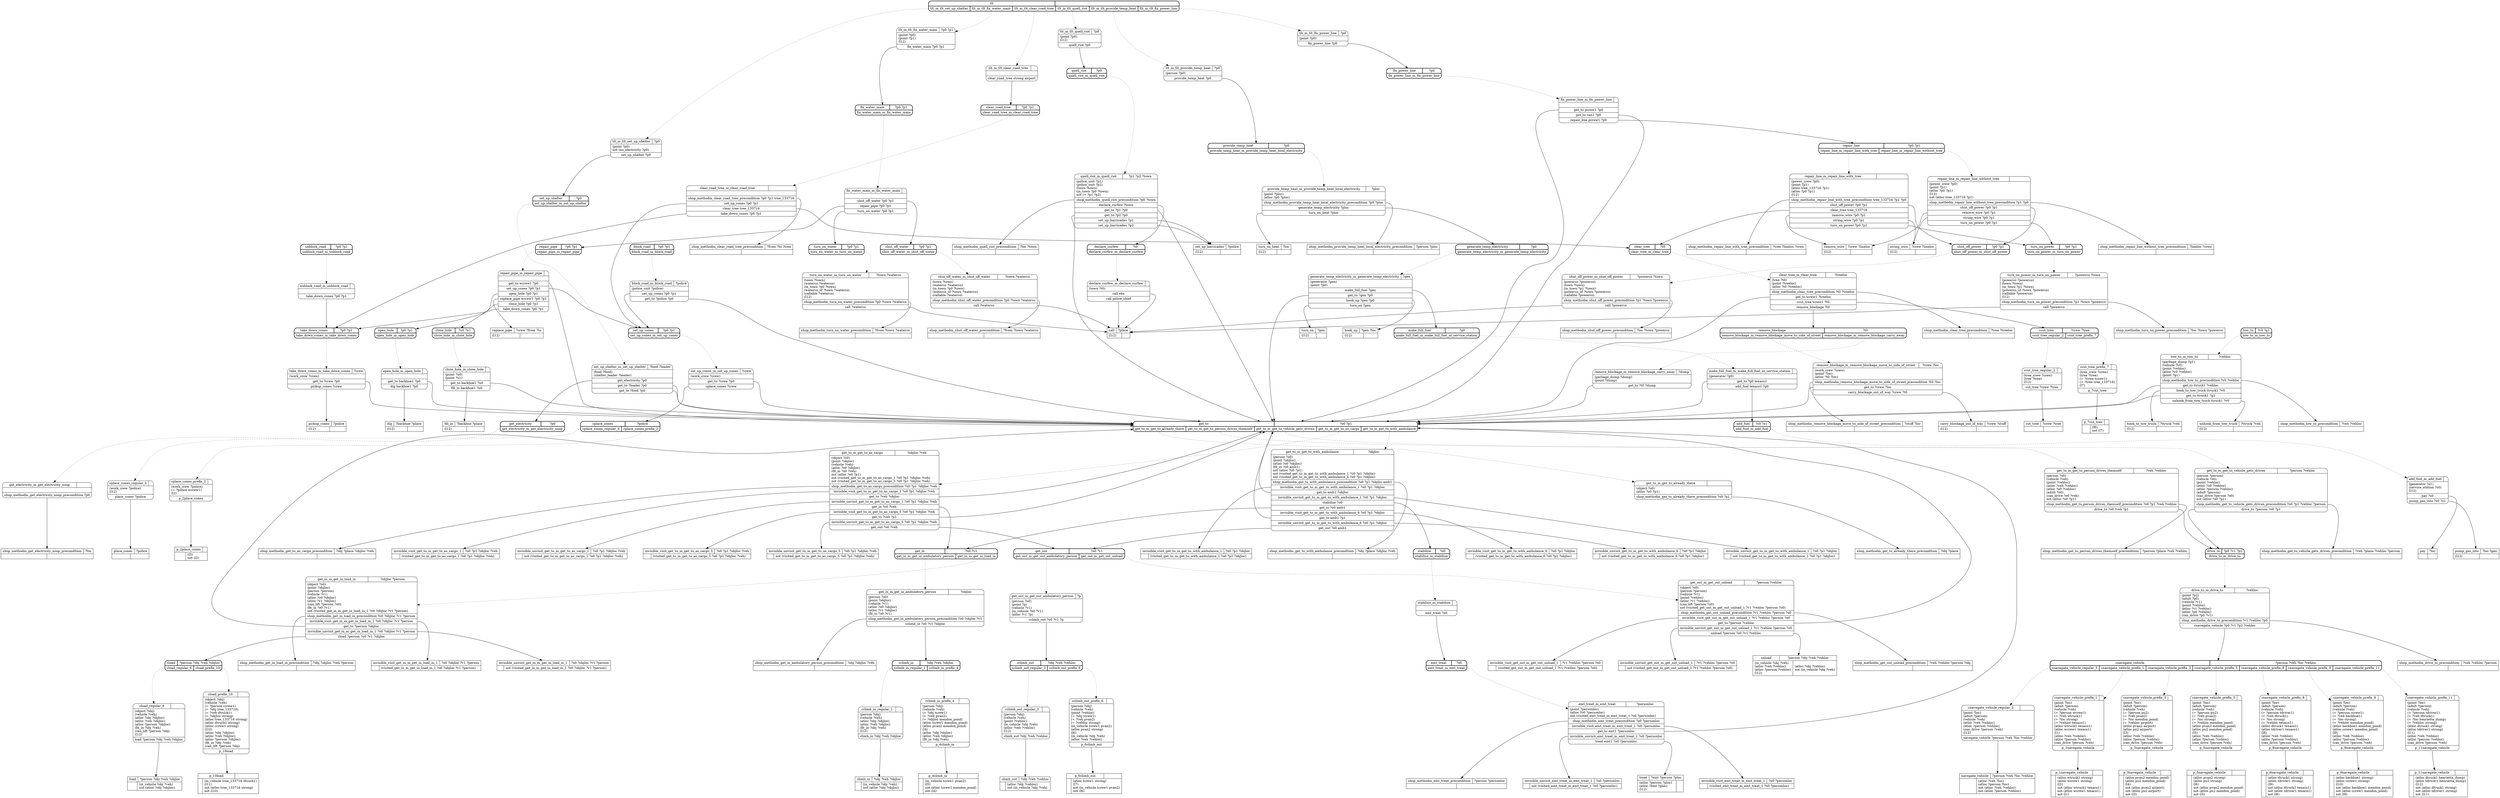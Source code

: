 // Generated by Hype
digraph "somedomain" {
  nodesep=1
  ranksep=1
  // Operators
  node [shape=record]
  "navegate_vehicle" [
    label="{{\N|?person ?veh ?loc ?vehloc}|{|(atloc ?veh ?loc)\l(atloc ?person ?loc)\lnot (atloc ?veh ?vehloc)\lnot (atloc ?person ?vehloc)\l}}"
  ]
  "climb_in" [
    label="{{\N|?obj ?veh ?objloc}|{|(in_vehicle ?obj ?veh)\lnot (atloc ?obj ?objloc)\l}}"
  ]
  "climb_out" [
    label="{{\N|?obj ?veh ?vehloc}|{|(atloc ?obj ?vehloc)\lnot (in_vehicle ?obj ?veh)\l}}"
  ]
  "load" [
    label="{{\N|?person ?obj ?veh ?objloc}|{|(in_vehicle ?obj ?veh)\lnot (atloc ?obj ?objloc)\l}}"
  ]
  "unload" [
    label="{{\N|?person ?obj ?veh ?vehloc}|{(in_vehicle ?obj ?veh)\l(atloc ?veh ?vehloc)\l(atloc ?person ?vehloc)\l(l12)\l|(atloc ?obj ?vehloc)\lnot (in_vehicle ?obj ?veh)\l}}"
  ]
  "treat" [
    label="{{\N|?emt ?person ?ploc}|{(atloc ?person ?ploc)\l(atloc ?emt ?ploc)\l(l12)\l|}}"
  ]
  "call" [
    label="{{\N|?place}|{(l12)\l|}}"
  ]
  "remove_wire" [
    label="{{\N|?crew ?lineloc}|{(l12)\l|}}"
  ]
  "string_wire" [
    label="{{\N|?crew ?lineloc}|{(l12)\l|}}"
  ]
  "carry_blockage_out_of_way" [
    label="{{\N|?crew ?stuff}|{(l12)\l|}}"
  ]
  "cut_tree" [
    label="{{\N|?crew ?tree}|{|}}"
  ]
  "hook_up" [
    label="{{\N|?gen ?loc}|{(l12)\l|}}"
  ]
  "turn_on" [
    label="{{\N|?gen}|{(l12)\l|}}"
  ]
  "pay" [
    label="{{\N|?loc}|{|}}"
  ]
  "pump_gas_into" [
    label="{{\N|?loc ?gen}|{(l12)\l|}}"
  ]
  "turn_on_heat" [
    label="{{\N|?loc}|{(l12)\l|}}"
  ]
  "set_up_barricades" [
    label="{{\N|?police}|{(l12)\l|}}"
  ]
  "place_cones" [
    label="{{\N|?police}|{|}}"
  ]
  "pickup_cones" [
    label="{{\N|?police}|{(l12)\l|}}"
  ]
  "hook_to_tow_truck" [
    label="{{\N|?ttruck ?veh}|{(l12)\l|}}"
  ]
  "unhook_from_tow_truck" [
    label="{{\N|?ttruck ?veh}|{(l12)\l|}}"
  ]
  "dig" [
    label="{{\N|?backhoe ?place}|{(l12)\l|}}"
  ]
  "fill_in" [
    label="{{\N|?backhoe ?place}|{(l12)\l|}}"
  ]
  "replace_pipe" [
    label="{{\N|?crew ?from ?to}|{(l12)\l|}}"
  ]
  "p_1navegate_vehicle" [
    label="{{\N|}|{|(atloc wtruck1 strong)\l(atloc wcrew1 strong)\l(l2)\lnot (atloc wtruck1 texaco1)\lnot (atloc wcrew1 texaco1)\lnot (l1)\l}}"
  ]
  "p_2place_cones" [
    label="{{\N|}|{|(l3)\lnot (l2)\l}}"
  ]
  "p_3navegate_vehicle" [
    label="{{\N|}|{|(atloc pvan2 mendon_pond)\l(atloc pu2 mendon_pond)\l(l4)\lnot (atloc pvan2 airport)\lnot (atloc pu2 airport)\lnot (l3)\l}}"
  ]
  "p_4climb_in" [
    label="{{\N|}|{|(in_vehicle tcrew1 pvan2)\l(l5)\lnot (atloc tcrew1 mendon_pond)\lnot (l4)\l}}"
  ]
  "p_5navegate_vehicle" [
    label="{{\N|}|{|(atloc pvan2 strong)\l(atloc pu2 strong)\l(l6)\lnot (atloc pvan2 mendon_pond)\lnot (atloc pu2 mendon_pond)\lnot (l5)\l}}"
  ]
  "p_6climb_out" [
    label="{{\N|}|{|(atloc tcrew1 strong)\l(l7)\lnot (in_vehicle tcrew1 pvan2)\lnot (l6)\l}}"
  ]
  "p_7cut_tree" [
    label="{{\N|}|{|(l8)\lnot (l7)\l}}"
  ]
  "p_8navegate_vehicle" [
    label="{{\N|}|{|(atloc dtruck1 strong)\l(atloc tdriver1 strong)\l(l9)\lnot (atloc dtruck1 texaco1)\lnot (atloc tdriver1 texaco1)\lnot (l8)\l}}"
  ]
  "p_9navegate_vehicle" [
    label="{{\N|}|{|(atloc backhoe1 strong)\l(atloc ccrew1 strong)\l(l10)\lnot (atloc backhoe1 mendon_pond)\lnot (atloc ccrew1 mendon_pond)\lnot (l9)\l}}"
  ]
  "p_10load" [
    label="{{\N|}|{|(in_vehicle tree_133716 dtruck1)\l(l11)\lnot (atloc tree_133716 strong)\lnot (l10)\l}}"
  ]
  "p_11navegate_vehicle" [
    label="{{\N|}|{|(atloc dtruck1 henrietta_dump)\l(atloc tdriver1 henrietta_dump)\l(l12)\lnot (atloc dtruck1 strong)\lnot (atloc tdriver1 strong)\lnot (l11)\l}}"
  ]
  "shop_methodm_clear_road_tree_precondition" [
    label="{{\N|?from ?to ?tree}|{|}}"
  ]
  "shop_methodm_quell_riot_precondition" [
    label="{{\N|?loc ?town}|{|}}"
  ]
  "shop_methodm_provide_temp_heat_local_electricity_precondition" [
    label="{{\N|?person ?ploc}|{|}}"
  ]
  "shop_methodm_get_electricity_noop_precondition" [
    label="{{\N|?loc}|{|}}"
  ]
  "shop_methodm_tow_to_precondition" [
    label="{{\N|?veh ?vehloc}|{|}}"
  ]
  "shop_methodm_clear_tree_precondition" [
    label="{{\N|?tree ?treeloc}|{|}}"
  ]
  "shop_methodm_remove_blockage_move_to_side_of_street_precondition" [
    label="{{\N|?stuff ?loc}|{|}}"
  ]
  "shop_methodm_repair_line_with_tree_precondition" [
    label="{{\N|?tree ?lineloc ?crew}|{|}}"
  ]
  "shop_methodm_repair_line_without_tree_precondition" [
    label="{{\N|?lineloc ?crew}|{|}}"
  ]
  "shop_methodm_shut_off_power_precondition" [
    label="{{\N|?loc ?town ?powerco}|{|}}"
  ]
  "shop_methodm_turn_on_power_precondition" [
    label="{{\N|?loc ?town ?powerco}|{|}}"
  ]
  "shop_methodm_shut_off_water_precondition" [
    label="{{\N|?from ?town ?waterco}|{|}}"
  ]
  "shop_methodm_turn_on_water_precondition" [
    label="{{\N|?from ?town ?waterco}|{|}}"
  ]
  "shop_methodm_emt_treat_precondition" [
    label="{{\N|?person ?personloc}|{|}}"
  ]
  "shop_methodm_get_to_already_there_precondition" [
    label="{{\N|?obj ?place}|{|}}"
  ]
  "shop_methodm_get_to_person_drives_themself_precondition" [
    label="{{\N|?person ?place ?veh ?vehloc}|{|}}"
  ]
  "shop_methodm_get_to_vehicle_gets_driven_precondition" [
    label="{{\N|?veh ?place ?vehloc ?person}|{|}}"
  ]
  "shop_methodm_get_to_as_cargo_precondition" [
    label="{{\N|?obj ?place ?objloc ?veh}|{|}}"
  ]
  "shop_methodm_get_to_with_ambulance_precondition" [
    label="{{\N|?obj ?place ?objloc ?veh}|{|}}"
  ]
  "shop_methodm_drive_to_precondition" [
    label="{{\N|?veh ?vehloc ?person}|{|}}"
  ]
  "shop_methodm_get_in_ambulatory_person_precondition" [
    label="{{\N|?obj ?objloc ?veh}|{|}}"
  ]
  "shop_methodm_get_in_load_in_precondition" [
    label="{{\N|?obj ?objloc ?veh ?person}|{|}}"
  ]
  "shop_methodm_get_out_unload_precondition" [
    label="{{\N|?veh ?vehloc ?person ?obj}|{|}}"
  ]
  "invisible_visit_get_to_m_get_to_as_cargo_1" [
    label="{{\N|?o0 ?p1 ?objloc ?veh}|{|(visited_get_to_m_get_to_as_cargo_1 ?o0 ?p1 ?objloc ?veh)\l}}"
  ]
  "invisible_unvisit_get_to_m_get_to_as_cargo_1" [
    label="{{\N|?o0 ?p1 ?objloc ?veh}|{|not (visited_get_to_m_get_to_as_cargo_1 ?o0 ?p1 ?objloc ?veh)\l}}"
  ]
  "invisible_visit_get_in_m_get_in_load_in_1" [
    label="{{\N|?o0 ?objloc ?v1 ?person}|{|(visited_get_in_m_get_in_load_in_1 ?o0 ?objloc ?v1 ?person)\l}}"
  ]
  "invisible_unvisit_get_in_m_get_in_load_in_1" [
    label="{{\N|?o0 ?objloc ?v1 ?person}|{|not (visited_get_in_m_get_in_load_in_1 ?o0 ?objloc ?v1 ?person)\l}}"
  ]
  "invisible_visit_get_to_m_get_to_as_cargo_5" [
    label="{{\N|?o0 ?p1 ?objloc ?veh}|{|(visited_get_to_m_get_to_as_cargo_5 ?o0 ?p1 ?objloc ?veh)\l}}"
  ]
  "invisible_unvisit_get_to_m_get_to_as_cargo_5" [
    label="{{\N|?o0 ?p1 ?objloc ?veh}|{|not (visited_get_to_m_get_to_as_cargo_5 ?o0 ?p1 ?objloc ?veh)\l}}"
  ]
  "invisible_visit_get_out_m_get_out_unload_1" [
    label="{{\N|?v1 ?vehloc ?person ?o0}|{|(visited_get_out_m_get_out_unload_1 ?v1 ?vehloc ?person ?o0)\l}}"
  ]
  "invisible_unvisit_get_out_m_get_out_unload_1" [
    label="{{\N|?v1 ?vehloc ?person ?o0}|{|not (visited_get_out_m_get_out_unload_1 ?v1 ?vehloc ?person ?o0)\l}}"
  ]
  "invisible_visit_get_to_m_get_to_with_ambulance_1" [
    label="{{\N|?o0 ?p1 ?objloc}|{|(visited_get_to_m_get_to_with_ambulance_1 ?o0 ?p1 ?objloc)\l}}"
  ]
  "invisible_unvisit_get_to_m_get_to_with_ambulance_1" [
    label="{{\N|?o0 ?p1 ?objloc}|{|not (visited_get_to_m_get_to_with_ambulance_1 ?o0 ?p1 ?objloc)\l}}"
  ]
  "invisible_visit_emt_treat_m_emt_treat_1" [
    label="{{\N|?o0 ?personloc}|{|(visited_emt_treat_m_emt_treat_1 ?o0 ?personloc)\l}}"
  ]
  "invisible_unvisit_emt_treat_m_emt_treat_1" [
    label="{{\N|?o0 ?personloc}|{|not (visited_emt_treat_m_emt_treat_1 ?o0 ?personloc)\l}}"
  ]
  "invisible_visit_get_to_m_get_to_with_ambulance_6" [
    label="{{\N|?o0 ?p1 ?objloc}|{|(visited_get_to_m_get_to_with_ambulance_6 ?o0 ?p1 ?objloc)\l}}"
  ]
  "invisible_unvisit_get_to_m_get_to_with_ambulance_6" [
    label="{{\N|?o0 ?p1 ?objloc}|{|not (visited_get_to_m_get_to_with_ambulance_6 ?o0 ?p1 ?objloc)\l}}"
  ]
  // Methods
  node [shape=Mrecord]
  "tlt" [
    style=bold
    label="{{\N|}|{<0>tlt_m_tlt_set_up_shelter|<1>tlt_m_tlt_fix_water_main|<2>tlt_m_tlt_clear_road_tree|<3>tlt_m_tlt_quell_riot|<4>tlt_m_tlt_provide_temp_heat|<5>tlt_m_tlt_fix_power_line}}"
  ]
  "tlt_m_tlt_set_up_shelter" [
    label="{{\N|?p0}|(point ?p0)\lnot (no_electricity ?p0)\l|<0>set_up_shelter ?p0}"
  ]
  "tlt":0 -> "tlt_m_tlt_set_up_shelter" [style=dotted]
  "tlt_m_tlt_set_up_shelter":0 -> "set_up_shelter"
  "tlt_m_tlt_fix_water_main" [
    label="{{\N|?p0 ?p1}|(point ?p0)\l(point ?p1)\l(l12)\l|<0>fix_water_main ?p0 ?p1}"
  ]
  "tlt":1 -> "tlt_m_tlt_fix_water_main" [style=dotted]
  "tlt_m_tlt_fix_water_main":0 -> "fix_water_main"
  "tlt_m_tlt_clear_road_tree" [
    label="{{\N|}||<0>clear_road_tree strong airport}"
  ]
  "tlt":2 -> "tlt_m_tlt_clear_road_tree" [style=dotted]
  "tlt_m_tlt_clear_road_tree":0 -> "clear_road_tree"
  "tlt_m_tlt_quell_riot" [
    label="{{\N|?p0}|(point ?p0)\l(l12)\l|<0>quell_riot ?p0}"
  ]
  "tlt":3 -> "tlt_m_tlt_quell_riot" [style=dotted]
  "tlt_m_tlt_quell_riot":0 -> "quell_riot"
  "tlt_m_tlt_provide_temp_heat" [
    label="{{\N|?p0}|(person ?p0)\l|<0>provide_temp_heat ?p0}"
  ]
  "tlt":4 -> "tlt_m_tlt_provide_temp_heat" [style=dotted]
  "tlt_m_tlt_provide_temp_heat":0 -> "provide_temp_heat"
  "tlt_m_tlt_fix_power_line" [
    label="{{\N|?p0}|(point ?p0)\l|<0>fix_power_line ?p0}"
  ]
  "tlt":5 -> "tlt_m_tlt_fix_power_line" [style=dotted]
  "tlt_m_tlt_fix_power_line":0 -> "fix_power_line"
  "set_up_shelter" [
    style=bold
    label="{{\N|?p0}|{<0>set_up_shelter_m_set_up_shelter}}"
  ]
  "set_up_shelter_m_set_up_shelter" [
    label="{{\N|?food ?leader}|(food ?food)\l(shelter_leader ?leader)\l|<0>get_electricity ?p0|<1>get_to ?leader ?p0|<2>get_to ?food ?p0}"
  ]
  "set_up_shelter":0 -> "set_up_shelter_m_set_up_shelter" [style=dotted]
  "set_up_shelter_m_set_up_shelter":0 -> "get_electricity"
  "set_up_shelter_m_set_up_shelter":1 -> "get_to"
  "set_up_shelter_m_set_up_shelter":2 -> "get_to"
  "fix_water_main" [
    style=bold
    label="{{\N|?p0 ?p1}|{<0>fix_water_main_m_fix_water_main}}"
  ]
  "fix_water_main_m_fix_water_main" [
    label="{{\N|}||<0>shut_off_water ?p0 ?p1|<1>repair_pipe ?p0 ?p1|<2>turn_on_water ?p0 ?p1}"
  ]
  "fix_water_main":0 -> "fix_water_main_m_fix_water_main" [style=dotted]
  "fix_water_main_m_fix_water_main":0 -> "shut_off_water"
  "fix_water_main_m_fix_water_main":1 -> "repair_pipe"
  "fix_water_main_m_fix_water_main":2 -> "turn_on_water"
  "clear_road_tree" [
    style=bold
    label="{{\N|?p0 ?p1}|{<0>clear_road_tree_m_clear_road_tree}}"
  ]
  "clear_road_tree_m_clear_road_tree" [
    label="{{\N|}||<0>shop_methodm_clear_road_tree_precondition ?p0 ?p1 tree_133716|<1>set_up_cones ?p0 ?p1|<2>clear_tree tree_133716|<3>take_down_cones ?p0 ?p1}"
  ]
  "clear_road_tree":0 -> "clear_road_tree_m_clear_road_tree" [style=dotted]
  "clear_road_tree_m_clear_road_tree":0 -> "shop_methodm_clear_road_tree_precondition"
  "clear_road_tree_m_clear_road_tree":1 -> "set_up_cones"
  "clear_road_tree_m_clear_road_tree":2 -> "clear_tree"
  "clear_road_tree_m_clear_road_tree":3 -> "take_down_cones"
  "quell_riot" [
    style=bold
    label="{{\N|?p0}|{<0>quell_riot_m_quell_riot}}"
  ]
  "quell_riot_m_quell_riot" [
    label="{{\N|?p1 ?p2 ?town}|(police_unit ?p1)\l(police_unit ?p2)\l(town ?town)\l(in_town ?p0 ?town)\lnot (= ?p1 ?p2)\l|<0>shop_methodm_quell_riot_precondition ?p0 ?town|<1>declare_curfew ?town|<2>get_to ?p1 ?p0|<3>get_to ?p2 ?p0|<4>set_up_barricades ?p1|<5>set_up_barricades ?p2}"
  ]
  "quell_riot":0 -> "quell_riot_m_quell_riot" [style=dotted]
  "quell_riot_m_quell_riot":0 -> "shop_methodm_quell_riot_precondition"
  "quell_riot_m_quell_riot":1 -> "declare_curfew"
  "quell_riot_m_quell_riot":2 -> "get_to"
  "quell_riot_m_quell_riot":3 -> "get_to"
  "quell_riot_m_quell_riot":4 -> "set_up_barricades"
  "quell_riot_m_quell_riot":5 -> "set_up_barricades"
  "provide_temp_heat" [
    style=bold
    label="{{\N|?p0}|{<0>provide_temp_heat_m_provide_temp_heat_local_electricity}}"
  ]
  "provide_temp_heat_m_provide_temp_heat_local_electricity" [
    label="{{\N|?ploc}|(point ?ploc)\l(atloc ?p0 ?ploc)\l|<0>shop_methodm_provide_temp_heat_local_electricity_precondition ?p0 ?ploc|<1>generate_temp_electricity ?ploc|<2>turn_on_heat ?ploc}"
  ]
  "provide_temp_heat":0 -> "provide_temp_heat_m_provide_temp_heat_local_electricity" [style=dotted]
  "provide_temp_heat_m_provide_temp_heat_local_electricity":0 -> "shop_methodm_provide_temp_heat_local_electricity_precondition"
  "provide_temp_heat_m_provide_temp_heat_local_electricity":1 -> "generate_temp_electricity"
  "provide_temp_heat_m_provide_temp_heat_local_electricity":2 -> "turn_on_heat"
  "fix_power_line" [
    style=bold
    label="{{\N|?p0}|{<0>fix_power_line_m_fix_power_line}}"
  ]
  "fix_power_line_m_fix_power_line" [
    label="{{\N|}||<0>get_to pcrew1 ?p0|<1>get_to van1 ?p0|<2>repair_line pcrew1 ?p0}"
  ]
  "fix_power_line":0 -> "fix_power_line_m_fix_power_line" [style=dotted]
  "fix_power_line_m_fix_power_line":0 -> "get_to"
  "fix_power_line_m_fix_power_line":1 -> "get_to"
  "fix_power_line_m_fix_power_line":2 -> "repair_line"
  "turn_on_power" [
    style=bold
    label="{{\N|?p0 ?p1}|{<0>turn_on_power_m_turn_on_power}}"
  ]
  "turn_on_power_m_turn_on_power" [
    label="{{\N|?powerco ?town}|(powerco ?powerco)\l(town ?town)\l(in_town ?p1 ?town)\l(powerco_of ?town ?powerco)\l(callable ?powerco)\l(l12)\l|<0>shop_methodm_turn_on_power_precondition ?p1 ?town ?powerco|<1>call ?powerco}"
  ]
  "turn_on_power":0 -> "turn_on_power_m_turn_on_power" [style=dotted]
  "turn_on_power_m_turn_on_power":0 -> "shop_methodm_turn_on_power_precondition"
  "turn_on_power_m_turn_on_power":1 -> "call"
  "clear_tree" [
    style=bold
    label="{{\N|?t0}|{<0>clear_tree_m_clear_tree}}"
  ]
  "clear_tree_m_clear_tree" [
    label="{{\N|?treeloc}|(tree ?t0)\l(point ?treeloc)\l(atloc ?t0 ?treeloc)\l|<0>shop_methodm_clear_tree_precondition ?t0 ?treeloc|<1>get_to tcrew1 ?treeloc|<2>ccut_tree tcrew1 ?t0|<3>remove_blockage ?t0}"
  ]
  "clear_tree":0 -> "clear_tree_m_clear_tree" [style=dotted]
  "clear_tree_m_clear_tree":0 -> "shop_methodm_clear_tree_precondition"
  "clear_tree_m_clear_tree":1 -> "get_to"
  "clear_tree_m_clear_tree":2 -> "ccut_tree"
  "clear_tree_m_clear_tree":3 -> "remove_blockage"
  "close_hole" [
    style=bold
    label="{{\N|?u0 ?u1}|{<0>close_hole_m_close_hole}}"
  ]
  "close_hole_m_close_hole" [
    label="{{\N|}|(point ?u0)\l(point ?u1)\l|<0>get_to backhoe1 ?u0|<1>fill_in backhoe1 ?u0}"
  ]
  "close_hole":0 -> "close_hole_m_close_hole" [style=dotted]
  "close_hole_m_close_hole":0 -> "get_to"
  "close_hole_m_close_hole":1 -> "fill_in"
  "set_up_cones" [
    style=bold
    label="{{\N|?p0 ?p1}|{<0>set_up_cones_m_set_up_cones}}"
  ]
  "set_up_cones_m_set_up_cones" [
    label="{{\N|?crew}|(work_crew ?crew)\l|<0>get_to ?crew ?p0|<1>cplace_cones ?crew}"
  ]
  "set_up_cones":0 -> "set_up_cones_m_set_up_cones" [style=dotted]
  "set_up_cones_m_set_up_cones":0 -> "get_to"
  "set_up_cones_m_set_up_cones":1 -> "cplace_cones"
  "get_in" [
    style=bold
    label="{{\N|?o0 ?v1}|{<0>get_in_m_get_in_ambulatory_person|<1>get_in_m_get_in_load_in}}"
  ]
  "get_in_m_get_in_ambulatory_person" [
    label="{{\N|?objloc}|(person ?o0)\l(point ?objloc)\l(vehicle ?v1)\l(atloc ?o0 ?objloc)\l(atloc ?v1 ?objloc)\l(fit_in ?o0 ?v1)\l|<0>shop_methodm_get_in_ambulatory_person_precondition ?o0 ?objloc ?v1|<1>cclimb_in ?o0 ?v1 ?objloc}"
  ]
  "get_in":0 -> "get_in_m_get_in_ambulatory_person" [style=dotted]
  "get_in_m_get_in_ambulatory_person":0 -> "shop_methodm_get_in_ambulatory_person_precondition"
  "get_in_m_get_in_ambulatory_person":1 -> "cclimb_in"
  "get_in_m_get_in_load_in" [
    label="{{\N|?objloc ?person}|(object ?o0)\l(point ?objloc)\l(person ?person)\l(vehicle ?v1)\l(atloc ?o0 ?objloc)\l(atloc ?v1 ?objloc)\l(can_lift ?person ?o0)\l(fit_in ?o0 ?v1)\lnot (visited_get_in_m_get_in_load_in_1 ?o0 ?objloc ?v1 ?person)\l|<0>shop_methodm_get_in_load_in_precondition ?o0 ?objloc ?v1 ?person|<1>invisible_visit_get_in_m_get_in_load_in_1 ?o0 ?objloc ?v1 ?person|<2>get_to ?person ?objloc|<3>invisible_unvisit_get_in_m_get_in_load_in_1 ?o0 ?objloc ?v1 ?person|<4>cload ?person ?o0 ?v1 ?objloc}"
  ]
  "get_in":1 -> "get_in_m_get_in_load_in" [style=dotted]
  "get_in_m_get_in_load_in":0 -> "shop_methodm_get_in_load_in_precondition"
  "get_in_m_get_in_load_in":1 -> "invisible_visit_get_in_m_get_in_load_in_1"
  "get_in_m_get_in_load_in":2 -> "get_to"
  "get_in_m_get_in_load_in":3 -> "invisible_unvisit_get_in_m_get_in_load_in_1"
  "get_in_m_get_in_load_in":4 -> "cload"
  "get_to" [
    style=bold
    label="{{\N|?o0 ?p1}|{<0>get_to_m_get_to_already_there|<1>get_to_m_get_to_person_drives_themself|<2>get_to_m_get_to_vehicle_gets_driven|<3>get_to_m_get_to_as_cargo|<4>get_to_m_get_to_with_ambulance}}"
  ]
  "get_to_m_get_to_already_there" [
    label="{{\N|}|(object ?o0)\l(atloc ?o0 ?p1)\l|<0>shop_methodm_get_to_already_there_precondition ?o0 ?p1}"
  ]
  "get_to":0 -> "get_to_m_get_to_already_there" [style=dotted]
  "get_to_m_get_to_already_there":0 -> "shop_methodm_get_to_already_there_precondition"
  "get_to_m_get_to_person_drives_themself" [
    label="{{\N|?veh ?vehloc}|(person ?o0)\l(vehicle ?veh)\l(point ?vehloc)\l(atloc ?veh ?vehloc)\l(atloc ?o0 ?vehloc)\l(adult ?o0)\l(can_drive ?o0 ?veh)\lnot (atloc ?o0 ?p1)\l|<0>shop_methodm_get_to_person_drives_themself_precondition ?o0 ?p1 ?veh ?vehloc|<1>drive_to ?o0 ?veh ?p1}"
  ]
  "get_to":1 -> "get_to_m_get_to_person_drives_themself" [style=dotted]
  "get_to_m_get_to_person_drives_themself":0 -> "shop_methodm_get_to_person_drives_themself_precondition"
  "get_to_m_get_to_person_drives_themself":1 -> "drive_to"
  "get_to_m_get_to_vehicle_gets_driven" [
    label="{{\N|?person ?vehloc}|(person ?person)\l(vehicle ?o0)\l(point ?vehloc)\l(atloc ?o0 ?vehloc)\l(atloc ?person ?vehloc)\l(adult ?person)\l(can_drive ?person ?o0)\lnot (atloc ?o0 ?p1)\l|<0>shop_methodm_get_to_vehicle_gets_driven_precondition ?o0 ?p1 ?vehloc ?person|<1>drive_to ?person ?o0 ?p1}"
  ]
  "get_to":2 -> "get_to_m_get_to_vehicle_gets_driven" [style=dotted]
  "get_to_m_get_to_vehicle_gets_driven":0 -> "shop_methodm_get_to_vehicle_gets_driven_precondition"
  "get_to_m_get_to_vehicle_gets_driven":1 -> "drive_to"
  "get_to_m_get_to_as_cargo" [
    label="{{\N|?objloc ?veh}|(object ?o0)\l(point ?objloc)\l(vehicle ?veh)\l(atloc ?o0 ?objloc)\l(fit_in ?o0 ?veh)\lnot (atloc ?o0 ?p1)\lnot (visited_get_to_m_get_to_as_cargo_1 ?o0 ?p1 ?objloc ?veh)\lnot (visited_get_to_m_get_to_as_cargo_5 ?o0 ?p1 ?objloc ?veh)\l|<0>shop_methodm_get_to_as_cargo_precondition ?o0 ?p1 ?objloc ?veh|<1>invisible_visit_get_to_m_get_to_as_cargo_1 ?o0 ?p1 ?objloc ?veh|<2>get_to ?veh ?objloc|<3>invisible_unvisit_get_to_m_get_to_as_cargo_1 ?o0 ?p1 ?objloc ?veh|<4>get_in ?o0 ?veh|<5>invisible_visit_get_to_m_get_to_as_cargo_5 ?o0 ?p1 ?objloc ?veh|<6>get_to ?veh ?p1|<7>invisible_unvisit_get_to_m_get_to_as_cargo_5 ?o0 ?p1 ?objloc ?veh|<8>get_out ?o0 ?veh}"
  ]
  "get_to":3 -> "get_to_m_get_to_as_cargo" [style=dotted]
  "get_to_m_get_to_as_cargo":0 -> "shop_methodm_get_to_as_cargo_precondition"
  "get_to_m_get_to_as_cargo":1 -> "invisible_visit_get_to_m_get_to_as_cargo_1"
  "get_to_m_get_to_as_cargo":2 -> "get_to"
  "get_to_m_get_to_as_cargo":3 -> "invisible_unvisit_get_to_m_get_to_as_cargo_1"
  "get_to_m_get_to_as_cargo":4 -> "get_in"
  "get_to_m_get_to_as_cargo":5 -> "invisible_visit_get_to_m_get_to_as_cargo_5"
  "get_to_m_get_to_as_cargo":6 -> "get_to"
  "get_to_m_get_to_as_cargo":7 -> "invisible_unvisit_get_to_m_get_to_as_cargo_5"
  "get_to_m_get_to_as_cargo":8 -> "get_out"
  "get_to_m_get_to_with_ambulance" [
    label="{{\N|?objloc}|(person ?o0)\l(point ?objloc)\l(atloc ?o0 ?objloc)\l(fit_in ?o0 amb1)\lnot (atloc ?o0 ?p1)\lnot (visited_get_to_m_get_to_with_ambulance_1 ?o0 ?p1 ?objloc)\lnot (visited_get_to_m_get_to_with_ambulance_6 ?o0 ?p1 ?objloc)\l|<0>shop_methodm_get_to_with_ambulance_precondition ?o0 ?p1 ?objloc amb1|<1>invisible_visit_get_to_m_get_to_with_ambulance_1 ?o0 ?p1 ?objloc|<2>get_to amb1 ?objloc|<3>invisible_unvisit_get_to_m_get_to_with_ambulance_1 ?o0 ?p1 ?objloc|<4>stabilize ?o0|<5>get_in ?o0 amb1|<6>invisible_visit_get_to_m_get_to_with_ambulance_6 ?o0 ?p1 ?objloc|<7>get_to amb1 ?p1|<8>invisible_unvisit_get_to_m_get_to_with_ambulance_6 ?o0 ?p1 ?objloc|<9>get_out ?o0 amb1}"
  ]
  "get_to":4 -> "get_to_m_get_to_with_ambulance" [style=dotted]
  "get_to_m_get_to_with_ambulance":0 -> "shop_methodm_get_to_with_ambulance_precondition"
  "get_to_m_get_to_with_ambulance":1 -> "invisible_visit_get_to_m_get_to_with_ambulance_1"
  "get_to_m_get_to_with_ambulance":2 -> "get_to"
  "get_to_m_get_to_with_ambulance":3 -> "invisible_unvisit_get_to_m_get_to_with_ambulance_1"
  "get_to_m_get_to_with_ambulance":4 -> "stabilize"
  "get_to_m_get_to_with_ambulance":5 -> "get_in"
  "get_to_m_get_to_with_ambulance":6 -> "invisible_visit_get_to_m_get_to_with_ambulance_6"
  "get_to_m_get_to_with_ambulance":7 -> "get_to"
  "get_to_m_get_to_with_ambulance":8 -> "invisible_unvisit_get_to_m_get_to_with_ambulance_6"
  "get_to_m_get_to_with_ambulance":9 -> "get_out"
  "remove_blockage" [
    style=bold
    label="{{\N|?t0}|{<0>remove_blockage_m_remove_blockage_move_to_side_of_street|<1>remove_blockage_m_remove_blockage_carry_away}}"
  ]
  "remove_blockage_m_remove_blockage_move_to_side_of_street" [
    label="{{\N|?crew ?loc}|(work_crew ?crew)\l(point ?loc)\l(atloc ?t0 ?loc)\l|<0>shop_methodm_remove_blockage_move_to_side_of_street_precondition ?t0 ?loc|<1>get_to ?crew ?loc|<2>carry_blockage_out_of_way ?crew ?t0}"
  ]
  "remove_blockage":0 -> "remove_blockage_m_remove_blockage_move_to_side_of_street" [style=dotted]
  "remove_blockage_m_remove_blockage_move_to_side_of_street":0 -> "shop_methodm_remove_blockage_move_to_side_of_street_precondition"
  "remove_blockage_m_remove_blockage_move_to_side_of_street":1 -> "get_to"
  "remove_blockage_m_remove_blockage_move_to_side_of_street":2 -> "carry_blockage_out_of_way"
  "remove_blockage_m_remove_blockage_carry_away" [
    label="{{\N|?dump}|(garbage_dump ?dump)\l(point ?dump)\l|<0>get_to ?t0 ?dump}"
  ]
  "remove_blockage":1 -> "remove_blockage_m_remove_blockage_carry_away" [style=dotted]
  "remove_blockage_m_remove_blockage_carry_away":0 -> "get_to"
  "block_road" [
    style=bold
    label="{{\N|?p0 ?p1}|{<0>block_road_m_block_road}}"
  ]
  "block_road_m_block_road" [
    label="{{\N|?police}|(police_unit ?police)\l|<0>set_up_cones ?p0 ?p1|<1>get_to ?police ?p0}"
  ]
  "block_road":0 -> "block_road_m_block_road" [style=dotted]
  "block_road_m_block_road":0 -> "set_up_cones"
  "block_road_m_block_road":1 -> "get_to"
  "take_down_cones" [
    style=bold
    label="{{\N|?p0 ?p1}|{<0>take_down_cones_m_take_down_cones}}"
  ]
  "take_down_cones_m_take_down_cones" [
    label="{{\N|?crew}|(work_crew ?crew)\l|<0>get_to ?crew ?p0|<1>pickup_cones ?crew}"
  ]
  "take_down_cones":0 -> "take_down_cones_m_take_down_cones" [style=dotted]
  "take_down_cones_m_take_down_cones":0 -> "get_to"
  "take_down_cones_m_take_down_cones":1 -> "pickup_cones"
  "shut_off_power" [
    style=bold
    label="{{\N|?p0 ?p1}|{<0>shut_off_power_m_shut_off_power}}"
  ]
  "shut_off_power_m_shut_off_power" [
    label="{{\N|?powerco ?town}|(powerco ?powerco)\l(town ?town)\l(in_town ?p1 ?town)\l(powerco_of ?town ?powerco)\l(callable ?powerco)\l|<0>shop_methodm_shut_off_power_precondition ?p1 ?town ?powerco|<1>call ?powerco}"
  ]
  "shut_off_power":0 -> "shut_off_power_m_shut_off_power" [style=dotted]
  "shut_off_power_m_shut_off_power":0 -> "shop_methodm_shut_off_power_precondition"
  "shut_off_power_m_shut_off_power":1 -> "call"
  "open_hole" [
    style=bold
    label="{{\N|?p0 ?p1}|{<0>open_hole_m_open_hole}}"
  ]
  "open_hole_m_open_hole" [
    label="{{\N|}||<0>get_to backhoe1 ?p0|<1>dig backhoe1 ?p0}"
  ]
  "open_hole":0 -> "open_hole_m_open_hole" [style=dotted]
  "open_hole_m_open_hole":0 -> "get_to"
  "open_hole_m_open_hole":1 -> "dig"
  "declare_curfew" [
    style=bold
    label="{{\N|?t0}|{<0>declare_curfew_m_declare_curfew}}"
  ]
  "declare_curfew_m_declare_curfew" [
    label="{{\N|}|(town ?t0)\l|<0>call ebs|<1>call police_chief}"
  ]
  "declare_curfew":0 -> "declare_curfew_m_declare_curfew" [style=dotted]
  "declare_curfew_m_declare_curfew":0 -> "call"
  "declare_curfew_m_declare_curfew":1 -> "call"
  "turn_on_water" [
    style=bold
    label="{{\N|?p0 ?p1}|{<0>turn_on_water_m_turn_on_water}}"
  ]
  "turn_on_water_m_turn_on_water" [
    label="{{\N|?town ?waterco}|(town ?town)\l(waterco ?waterco)\l(in_town ?p0 ?town)\l(waterco_of ?town ?waterco)\l(callable ?waterco)\l(l12)\l|<0>shop_methodm_turn_on_water_precondition ?p0 ?town ?waterco|<1>call ?waterco}"
  ]
  "turn_on_water":0 -> "turn_on_water_m_turn_on_water" [style=dotted]
  "turn_on_water_m_turn_on_water":0 -> "shop_methodm_turn_on_water_precondition"
  "turn_on_water_m_turn_on_water":1 -> "call"
  "shut_off_water" [
    style=bold
    label="{{\N|?p0 ?p1}|{<0>shut_off_water_m_shut_off_water}}"
  ]
  "shut_off_water_m_shut_off_water" [
    label="{{\N|?town ?waterco}|(town ?town)\l(waterco ?waterco)\l(in_town ?p0 ?town)\l(waterco_of ?town ?waterco)\l(callable ?waterco)\l|<0>shop_methodm_shut_off_water_precondition ?p0 ?town ?waterco|<1>call ?waterco}"
  ]
  "shut_off_water":0 -> "shut_off_water_m_shut_off_water" [style=dotted]
  "shut_off_water_m_shut_off_water":0 -> "shop_methodm_shut_off_water_precondition"
  "shut_off_water_m_shut_off_water":1 -> "call"
  "drive_to" [
    style=bold
    label="{{\N|?p0 ?v1 ?p2}|{<0>drive_to_m_drive_to}}"
  ]
  "drive_to_m_drive_to" [
    label="{{\N|?vehloc}|(point ?p2)\l(adult ?p0)\l(vehicle ?v1)\l(point ?vehloc)\l(atloc ?v1 ?vehloc)\l(atloc ?p0 ?vehloc)\l(can_drive ?p0 ?v1)\l|<0>shop_methodm_drive_to_precondition ?v1 ?vehloc ?p0|<1>cnavegate_vehicle ?p0 ?v1 ?p2 ?vehloc}"
  ]
  "drive_to":0 -> "drive_to_m_drive_to" [style=dotted]
  "drive_to_m_drive_to":0 -> "shop_methodm_drive_to_precondition"
  "drive_to_m_drive_to":1 -> "cnavegate_vehicle"
  "stabilize" [
    style=bold
    label="{{\N|?o0}|{<0>stabilize_m_stabilize}}"
  ]
  "stabilize_m_stabilize" [
    label="{{\N|}||<0>emt_treat ?o0}"
  ]
  "stabilize":0 -> "stabilize_m_stabilize" [style=dotted]
  "stabilize_m_stabilize":0 -> "emt_treat"
  "unblock_road" [
    style=bold
    label="{{\N|?p0 ?p1}|{<0>unblock_road_m_unblock_road}}"
  ]
  "unblock_road_m_unblock_road" [
    label="{{\N|}||<0>take_down_cones ?p0 ?p1}"
  ]
  "unblock_road":0 -> "unblock_road_m_unblock_road" [style=dotted]
  "unblock_road_m_unblock_road":0 -> "take_down_cones"
  "tow_to" [
    style=bold
    label="{{\N|?v0 ?g1}|{<0>tow_to_m_tow_to}}"
  ]
  "tow_to_m_tow_to" [
    label="{{\N|?vehloc}|(garbage_dump ?g1)\l(vehicle ?v0)\l(point ?vehloc)\l(atloc ?v0 ?vehloc)\l(point ?g1)\l|<0>shop_methodm_tow_to_precondition ?v0 ?vehloc|<1>get_to ttruck1 ?vehloc|<2>hook_to_tow_truck ttruck1 ?v0|<3>get_to ttruck1 ?g1|<4>unhook_from_tow_truck ttruck1 ?v0}"
  ]
  "tow_to":0 -> "tow_to_m_tow_to" [style=dotted]
  "tow_to_m_tow_to":0 -> "shop_methodm_tow_to_precondition"
  "tow_to_m_tow_to":1 -> "get_to"
  "tow_to_m_tow_to":2 -> "hook_to_tow_truck"
  "tow_to_m_tow_to":3 -> "get_to"
  "tow_to_m_tow_to":4 -> "unhook_from_tow_truck"
  "repair_line" [
    style=bold
    label="{{\N|?p0 ?p1}|{<0>repair_line_m_repair_line_with_tree|<1>repair_line_m_repair_line_without_tree}}"
  ]
  "repair_line_m_repair_line_with_tree" [
    label="{{\N|}|(power_crew ?p0)\l(point ?p1)\l(atloc tree_133716 ?p1)\l(atloc ?p0 ?p1)\l(l12)\l|<0>shop_methodm_repair_line_with_tree_precondition tree_133716 ?p1 ?p0|<1>shut_off_power ?p0 ?p1|<2>clear_tree tree_133716|<3>remove_wire ?p0 ?p1|<4>string_wire ?p0 ?p1|<5>turn_on_power ?p0 ?p1}"
  ]
  "repair_line":0 -> "repair_line_m_repair_line_with_tree" [style=dotted]
  "repair_line_m_repair_line_with_tree":0 -> "shop_methodm_repair_line_with_tree_precondition"
  "repair_line_m_repair_line_with_tree":1 -> "shut_off_power"
  "repair_line_m_repair_line_with_tree":2 -> "clear_tree"
  "repair_line_m_repair_line_with_tree":3 -> "remove_wire"
  "repair_line_m_repair_line_with_tree":4 -> "string_wire"
  "repair_line_m_repair_line_with_tree":5 -> "turn_on_power"
  "repair_line_m_repair_line_without_tree" [
    label="{{\N|}|(power_crew ?p0)\l(point ?p1)\l(atloc ?p0 ?p1)\l(l12)\lnot (atloc tree_133716 ?p1)\l|<0>shop_methodm_repair_line_without_tree_precondition ?p1 ?p0|<1>shut_off_power ?p0 ?p1|<2>remove_wire ?p0 ?p1|<3>string_wire ?p0 ?p1|<4>turn_on_power ?p0 ?p1}"
  ]
  "repair_line":1 -> "repair_line_m_repair_line_without_tree" [style=dotted]
  "repair_line_m_repair_line_without_tree":0 -> "shop_methodm_repair_line_without_tree_precondition"
  "repair_line_m_repair_line_without_tree":1 -> "shut_off_power"
  "repair_line_m_repair_line_without_tree":2 -> "remove_wire"
  "repair_line_m_repair_line_without_tree":3 -> "string_wire"
  "repair_line_m_repair_line_without_tree":4 -> "turn_on_power"
  "add_fuel" [
    style=bold
    label="{{\N|?s0 ?o1}|{<0>add_fuel_m_add_fuel}}"
  ]
  "add_fuel_m_add_fuel" [
    label="{{\N|}|(generator ?o1)\l(service_station ?s0)\l(l12)\l|<0>pay ?s0|<1>pump_gas_into ?s0 ?o1}"
  ]
  "add_fuel":0 -> "add_fuel_m_add_fuel" [style=dotted]
  "add_fuel_m_add_fuel":0 -> "pay"
  "add_fuel_m_add_fuel":1 -> "pump_gas_into"
  "get_out" [
    style=bold
    label="{{\N|?o0 ?v1}|{<0>get_out_m_get_out_ambulatory_person|<1>get_out_m_get_out_unload}}"
  ]
  "get_out_m_get_out_ambulatory_person" [
    label="{{\N|?p}|(person ?o0)\l(point ?p)\l(vehicle ?v1)\l(in_vehicle ?o0 ?v1)\l(atloc ?v1 ?p)\l|<0>cclimb_out ?o0 ?v1 ?p}"
  ]
  "get_out":0 -> "get_out_m_get_out_ambulatory_person" [style=dotted]
  "get_out_m_get_out_ambulatory_person":0 -> "cclimb_out"
  "get_out_m_get_out_unload" [
    label="{{\N|?person ?vehloc}|(object ?o0)\l(person ?person)\l(vehicle ?v1)\l(point ?vehloc)\l(atloc ?v1 ?vehloc)\l(can_lift ?person ?o0)\lnot (visited_get_out_m_get_out_unload_1 ?v1 ?vehloc ?person ?o0)\l|<0>shop_methodm_get_out_unload_precondition ?v1 ?vehloc ?person ?o0|<1>invisible_visit_get_out_m_get_out_unload_1 ?v1 ?vehloc ?person ?o0|<2>get_to ?person ?vehloc|<3>invisible_unvisit_get_out_m_get_out_unload_1 ?v1 ?vehloc ?person ?o0|<4>unload ?person ?o0 ?v1 ?vehloc}"
  ]
  "get_out":1 -> "get_out_m_get_out_unload" [style=dotted]
  "get_out_m_get_out_unload":0 -> "shop_methodm_get_out_unload_precondition"
  "get_out_m_get_out_unload":1 -> "invisible_visit_get_out_m_get_out_unload_1"
  "get_out_m_get_out_unload":2 -> "get_to"
  "get_out_m_get_out_unload":3 -> "invisible_unvisit_get_out_m_get_out_unload_1"
  "get_out_m_get_out_unload":4 -> "unload"
  "repair_pipe" [
    style=bold
    label="{{\N|?p0 ?p1}|{<0>repair_pipe_m_repair_pipe}}"
  ]
  "repair_pipe_m_repair_pipe" [
    label="{{\N|}||<0>get_to wcrew1 ?p0|<1>set_up_cones ?p0 ?p1|<2>open_hole ?p0 ?p1|<3>replace_pipe wcrew1 ?p0 ?p1|<4>close_hole ?p0 ?p1|<5>take_down_cones ?p0 ?p1}"
  ]
  "repair_pipe":0 -> "repair_pipe_m_repair_pipe" [style=dotted]
  "repair_pipe_m_repair_pipe":0 -> "get_to"
  "repair_pipe_m_repair_pipe":1 -> "set_up_cones"
  "repair_pipe_m_repair_pipe":2 -> "open_hole"
  "repair_pipe_m_repair_pipe":3 -> "replace_pipe"
  "repair_pipe_m_repair_pipe":4 -> "close_hole"
  "repair_pipe_m_repair_pipe":5 -> "take_down_cones"
  "get_electricity" [
    style=bold
    label="{{\N|?p0}|{<0>get_electricity_m_get_electricity_noop}}"
  ]
  "get_electricity_m_get_electricity_noop" [
    label="{{\N|}||<0>shop_methodm_get_electricity_noop_precondition ?p0}"
  ]
  "get_electricity":0 -> "get_electricity_m_get_electricity_noop" [style=dotted]
  "get_electricity_m_get_electricity_noop":0 -> "shop_methodm_get_electricity_noop_precondition"
  "generate_temp_electricity" [
    style=bold
    label="{{\N|?p0}|{<0>generate_temp_electricity_m_generate_temp_electricity}}"
  ]
  "generate_temp_electricity_m_generate_temp_electricity" [
    label="{{\N|?gen}|(generator ?gen)\l(point ?p0)\l|<0>make_full_fuel ?gen|<1>get_to ?gen ?p0|<2>hook_up ?gen ?p0|<3>turn_on ?gen}"
  ]
  "generate_temp_electricity":0 -> "generate_temp_electricity_m_generate_temp_electricity" [style=dotted]
  "generate_temp_electricity_m_generate_temp_electricity":0 -> "make_full_fuel"
  "generate_temp_electricity_m_generate_temp_electricity":1 -> "get_to"
  "generate_temp_electricity_m_generate_temp_electricity":2 -> "hook_up"
  "generate_temp_electricity_m_generate_temp_electricity":3 -> "turn_on"
  "emt_treat" [
    style=bold
    label="{{\N|?o0}|{<0>emt_treat_m_emt_treat}}"
  ]
  "emt_treat_m_emt_treat" [
    label="{{\N|?personloc}|(point ?personloc)\l(atloc ?o0 ?personloc)\lnot (visited_emt_treat_m_emt_treat_1 ?o0 ?personloc)\l|<0>shop_methodm_emt_treat_precondition ?o0 ?personloc|<1>invisible_visit_emt_treat_m_emt_treat_1 ?o0 ?personloc|<2>get_to emt1 ?personloc|<3>invisible_unvisit_emt_treat_m_emt_treat_1 ?o0 ?personloc|<4>treat emt1 ?o0 ?personloc}"
  ]
  "emt_treat":0 -> "emt_treat_m_emt_treat" [style=dotted]
  "emt_treat_m_emt_treat":0 -> "shop_methodm_emt_treat_precondition"
  "emt_treat_m_emt_treat":1 -> "invisible_visit_emt_treat_m_emt_treat_1"
  "emt_treat_m_emt_treat":2 -> "get_to"
  "emt_treat_m_emt_treat":3 -> "invisible_unvisit_emt_treat_m_emt_treat_1"
  "emt_treat_m_emt_treat":4 -> "treat"
  "make_full_fuel" [
    style=bold
    label="{{\N|?g0}|{<0>make_full_fuel_m_make_full_fuel_at_service_station}}"
  ]
  "make_full_fuel_m_make_full_fuel_at_service_station" [
    label="{{\N|}|(generator ?g0)\l|<0>get_to ?g0 texaco1|<1>add_fuel texaco1 ?g0}"
  ]
  "make_full_fuel":0 -> "make_full_fuel_m_make_full_fuel_at_service_station" [style=dotted]
  "make_full_fuel_m_make_full_fuel_at_service_station":0 -> "get_to"
  "make_full_fuel_m_make_full_fuel_at_service_station":1 -> "add_fuel"
  "cnavegate_vehicle" [
    style=bold
    label="{{\N|?person ?veh ?loc ?vehloc}|{<0>cnavegate_vehicle_regular_5|<1>cnavegate_vehicle_prefix_1|<2>cnavegate_vehicle_prefix_3|<3>cnavegate_vehicle_prefix_5|<4>cnavegate_vehicle_prefix_8|<5>cnavegate_vehicle_prefix_9|<6>cnavegate_vehicle_prefix_11}}"
  ]
  "cnavegate_vehicle_regular_5" [
    label="{{\N|}|(point ?loc)\l(adult ?person)\l(vehicle ?veh)\l(atloc ?veh ?vehloc)\l(atloc ?person ?vehloc)\l(can_drive ?person ?veh)\l(l12)\l|<0>navegate_vehicle ?person ?veh ?loc ?vehloc}"
  ]
  "cnavegate_vehicle":0 -> "cnavegate_vehicle_regular_5" [style=dotted]
  "cnavegate_vehicle_regular_5":0 -> "navegate_vehicle"
  "cnavegate_vehicle_prefix_1" [
    label="{{\N|}|(point ?loc)\l(adult ?person)\l(vehicle ?veh)\l(= ?person wcrew1)\l(= ?veh wtruck1)\l(= ?loc strong)\l(= ?vehloc texaco1)\l(atloc wtruck1 texaco1)\l(atloc wcrew1 texaco1)\l(l1)\l(atloc ?veh ?vehloc)\l(atloc ?person ?vehloc)\l(can_drive ?person ?veh)\l|<0>p_1navegate_vehicle}"
  ]
  "cnavegate_vehicle":1 -> "cnavegate_vehicle_prefix_1" [style=dotted]
  "cnavegate_vehicle_prefix_1":0 -> "p_1navegate_vehicle"
  "cnavegate_vehicle_prefix_3" [
    label="{{\N|}|(point ?loc)\l(adult ?person)\l(vehicle ?veh)\l(= ?person pu2)\l(= ?veh pvan2)\l(= ?loc mendon_pond)\l(= ?vehloc airport)\l(atloc pvan2 airport)\l(atloc pu2 airport)\l(l3)\l(atloc ?veh ?vehloc)\l(atloc ?person ?vehloc)\l(can_drive ?person ?veh)\l|<0>p_3navegate_vehicle}"
  ]
  "cnavegate_vehicle":2 -> "cnavegate_vehicle_prefix_3" [style=dotted]
  "cnavegate_vehicle_prefix_3":0 -> "p_3navegate_vehicle"
  "cnavegate_vehicle_prefix_5" [
    label="{{\N|}|(point ?loc)\l(adult ?person)\l(vehicle ?veh)\l(= ?person pu2)\l(= ?veh pvan2)\l(= ?loc strong)\l(= ?vehloc mendon_pond)\l(atloc pvan2 mendon_pond)\l(atloc pu2 mendon_pond)\l(l5)\l(atloc ?veh ?vehloc)\l(atloc ?person ?vehloc)\l(can_drive ?person ?veh)\l|<0>p_5navegate_vehicle}"
  ]
  "cnavegate_vehicle":3 -> "cnavegate_vehicle_prefix_5" [style=dotted]
  "cnavegate_vehicle_prefix_5":0 -> "p_5navegate_vehicle"
  "cnavegate_vehicle_prefix_8" [
    label="{{\N|}|(point ?loc)\l(adult ?person)\l(vehicle ?veh)\l(= ?person tdriver1)\l(= ?veh dtruck1)\l(= ?loc strong)\l(= ?vehloc texaco1)\l(atloc dtruck1 texaco1)\l(atloc tdriver1 texaco1)\l(l8)\l(atloc ?veh ?vehloc)\l(atloc ?person ?vehloc)\l(can_drive ?person ?veh)\l|<0>p_8navegate_vehicle}"
  ]
  "cnavegate_vehicle":4 -> "cnavegate_vehicle_prefix_8" [style=dotted]
  "cnavegate_vehicle_prefix_8":0 -> "p_8navegate_vehicle"
  "cnavegate_vehicle_prefix_9" [
    label="{{\N|}|(point ?loc)\l(adult ?person)\l(vehicle ?veh)\l(= ?person ccrew1)\l(= ?veh backhoe1)\l(= ?loc strong)\l(= ?vehloc mendon_pond)\l(atloc backhoe1 mendon_pond)\l(atloc ccrew1 mendon_pond)\l(l9)\l(atloc ?veh ?vehloc)\l(atloc ?person ?vehloc)\l(can_drive ?person ?veh)\l|<0>p_9navegate_vehicle}"
  ]
  "cnavegate_vehicle":5 -> "cnavegate_vehicle_prefix_9" [style=dotted]
  "cnavegate_vehicle_prefix_9":0 -> "p_9navegate_vehicle"
  "cnavegate_vehicle_prefix_11" [
    label="{{\N|}|(point ?loc)\l(adult ?person)\l(vehicle ?veh)\l(= ?person tdriver1)\l(= ?veh dtruck1)\l(= ?loc henrietta_dump)\l(= ?vehloc strong)\l(atloc dtruck1 strong)\l(atloc tdriver1 strong)\l(l11)\l(atloc ?veh ?vehloc)\l(atloc ?person ?vehloc)\l(can_drive ?person ?veh)\l|<0>p_11navegate_vehicle}"
  ]
  "cnavegate_vehicle":6 -> "cnavegate_vehicle_prefix_11" [style=dotted]
  "cnavegate_vehicle_prefix_11":0 -> "p_11navegate_vehicle"
  "cclimb_in" [
    style=bold
    label="{{\N|?obj ?veh ?objloc}|{<0>cclimb_in_regular_1|<1>cclimb_in_prefix_4}}"
  ]
  "cclimb_in_regular_1" [
    label="{{\N|}|(person ?obj)\l(vehicle ?veh)\l(atloc ?obj ?objloc)\l(atloc ?veh ?objloc)\l(fit_in ?obj ?veh)\l(l12)\l|<0>climb_in ?obj ?veh ?objloc}"
  ]
  "cclimb_in":0 -> "cclimb_in_regular_1" [style=dotted]
  "cclimb_in_regular_1":0 -> "climb_in"
  "cclimb_in_prefix_4" [
    label="{{\N|}|(person ?obj)\l(vehicle ?veh)\l(= ?obj tcrew1)\l(= ?veh pvan2)\l(= ?objloc mendon_pond)\l(atloc tcrew1 mendon_pond)\l(atloc pvan2 mendon_pond)\l(l4)\l(atloc ?obj ?objloc)\l(atloc ?veh ?objloc)\l(fit_in ?obj ?veh)\l|<0>p_4climb_in}"
  ]
  "cclimb_in":1 -> "cclimb_in_prefix_4" [style=dotted]
  "cclimb_in_prefix_4":0 -> "p_4climb_in"
  "cload" [
    style=bold
    label="{{\N|?person ?obj ?veh ?objloc}|{<0>cload_regular_6|<1>cload_prefix_10}}"
  ]
  "cload_regular_6" [
    label="{{\N|}|(object ?obj)\l(vehicle ?veh)\l(atloc ?obj ?objloc)\l(atloc ?veh ?objloc)\l(atloc ?person ?objloc)\l(fit_in ?obj ?veh)\l(can_lift ?person ?obj)\l(l12)\l|<0>load ?person ?obj ?veh ?objloc}"
  ]
  "cload":0 -> "cload_regular_6" [style=dotted]
  "cload_regular_6":0 -> "load"
  "cload_prefix_10" [
    label="{{\N|}|(object ?obj)\l(vehicle ?veh)\l(= ?person ccrew1)\l(= ?obj tree_133716)\l(= ?veh dtruck1)\l(= ?objloc strong)\l(atloc tree_133716 strong)\l(atloc dtruck1 strong)\l(atloc ccrew1 strong)\l(l10)\l(atloc ?obj ?objloc)\l(atloc ?veh ?objloc)\l(atloc ?person ?objloc)\l(fit_in ?obj ?veh)\l(can_lift ?person ?obj)\l|<0>p_10load}"
  ]
  "cload":1 -> "cload_prefix_10" [style=dotted]
  "cload_prefix_10":0 -> "p_10load"
  "cplace_cones" [
    style=bold
    label="{{\N|?police}|{<0>cplace_cones_regular_4|<1>cplace_cones_prefix_2}}"
  ]
  "cplace_cones_regular_4" [
    label="{{\N|}|(work_crew ?police)\l(l12)\l|<0>place_cones ?police}"
  ]
  "cplace_cones":0 -> "cplace_cones_regular_4" [style=dotted]
  "cplace_cones_regular_4":0 -> "place_cones"
  "cplace_cones_prefix_2" [
    label="{{\N|}|(work_crew ?police)\l(= ?police wcrew1)\l(l2)\l|<0>p_2place_cones}"
  ]
  "cplace_cones":1 -> "cplace_cones_prefix_2" [style=dotted]
  "cplace_cones_prefix_2":0 -> "p_2place_cones"
  "cclimb_out" [
    style=bold
    label="{{\N|?obj ?veh ?vehloc}|{<0>cclimb_out_regular_3|<1>cclimb_out_prefix_6}}"
  ]
  "cclimb_out_regular_3" [
    label="{{\N|}|(person ?obj)\l(vehicle ?veh)\l(point ?vehloc)\l(in_vehicle ?obj ?veh)\l(atloc ?veh ?vehloc)\l(l12)\l|<0>climb_out ?obj ?veh ?vehloc}"
  ]
  "cclimb_out":0 -> "cclimb_out_regular_3" [style=dotted]
  "cclimb_out_regular_3":0 -> "climb_out"
  "cclimb_out_prefix_6" [
    label="{{\N|}|(person ?obj)\l(vehicle ?veh)\l(point ?vehloc)\l(= ?obj tcrew1)\l(= ?veh pvan2)\l(= ?vehloc strong)\l(in_vehicle tcrew1 pvan2)\l(atloc pvan2 strong)\l(l6)\l(in_vehicle ?obj ?veh)\l(atloc ?veh ?vehloc)\l|<0>p_6climb_out}"
  ]
  "cclimb_out":1 -> "cclimb_out_prefix_6" [style=dotted]
  "cclimb_out_prefix_6":0 -> "p_6climb_out"
  "ccut_tree" [
    style=bold
    label="{{\N|?crew ?tree}|{<0>ccut_tree_regular_2|<1>ccut_tree_prefix_7}}"
  ]
  "ccut_tree_regular_2" [
    label="{{\N|}|(tree_crew ?crew)\l(tree ?tree)\l(l12)\l|<0>cut_tree ?crew ?tree}"
  ]
  "ccut_tree":0 -> "ccut_tree_regular_2" [style=dotted]
  "ccut_tree_regular_2":0 -> "cut_tree"
  "ccut_tree_prefix_7" [
    label="{{\N|}|(tree_crew ?crew)\l(tree ?tree)\l(= ?crew tcrew1)\l(= ?tree tree_133716)\l(l7)\l|<0>p_7cut_tree}"
  ]
  "ccut_tree":1 -> "ccut_tree_prefix_7" [style=dotted]
  "ccut_tree_prefix_7":0 -> "p_7cut_tree"
}